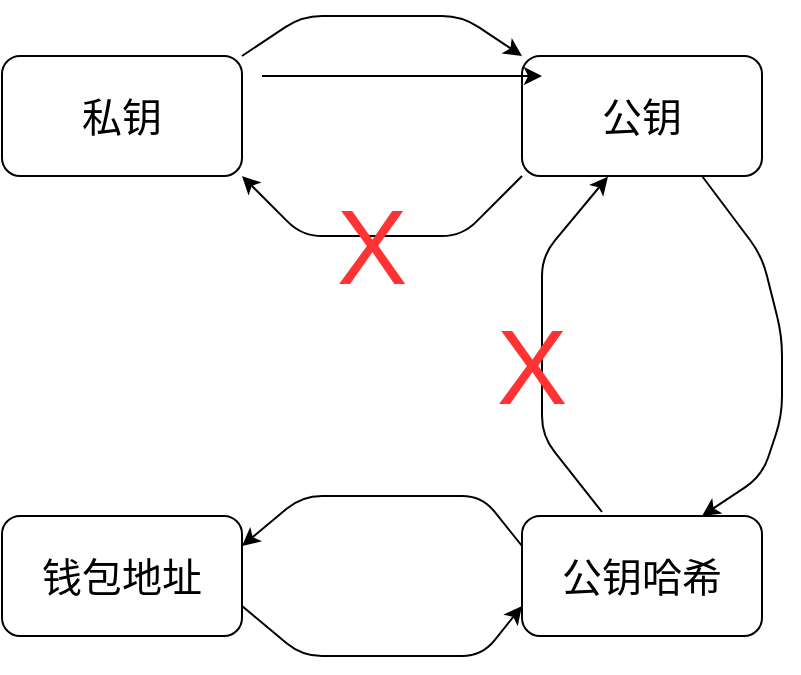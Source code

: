 <mxfile version="14.7.2" type="github">
  <diagram id="Hm75Wf_mY0Sbot1JLoVO" name="Page-1">
    <mxGraphModel dx="1727" dy="958" grid="1" gridSize="10" guides="1" tooltips="1" connect="1" arrows="1" fold="1" page="1" pageScale="1" pageWidth="827" pageHeight="1169" math="0" shadow="0">
      <root>
        <mxCell id="0" />
        <mxCell id="1" parent="0" />
        <mxCell id="cGmfxF0v6nC3M_JBbvAq-1" value="&lt;font style=&quot;font-size: 20px&quot;&gt;私钥&lt;/font&gt;" style="rounded=1;whiteSpace=wrap;html=1;" vertex="1" parent="1">
          <mxGeometry x="140" y="180" width="120" height="60" as="geometry" />
        </mxCell>
        <mxCell id="cGmfxF0v6nC3M_JBbvAq-5" value="" style="endArrow=classic;html=1;exitX=1;exitY=0;exitDx=0;exitDy=0;entryX=0;entryY=0;entryDx=0;entryDy=0;" edge="1" parent="1" source="cGmfxF0v6nC3M_JBbvAq-1" target="cGmfxF0v6nC3M_JBbvAq-6">
          <mxGeometry width="50" height="50" relative="1" as="geometry">
            <mxPoint x="310" y="260" as="sourcePoint" />
            <mxPoint x="400" y="190" as="targetPoint" />
            <Array as="points">
              <mxPoint x="290" y="160" />
              <mxPoint x="330" y="160" />
              <mxPoint x="370" y="160" />
            </Array>
          </mxGeometry>
        </mxCell>
        <mxCell id="cGmfxF0v6nC3M_JBbvAq-6" value="&lt;font style=&quot;font-size: 20px&quot;&gt;公钥&lt;/font&gt;" style="rounded=1;whiteSpace=wrap;html=1;" vertex="1" parent="1">
          <mxGeometry x="400" y="180" width="120" height="60" as="geometry" />
        </mxCell>
        <mxCell id="cGmfxF0v6nC3M_JBbvAq-8" value="" style="endArrow=classic;html=1;exitX=0;exitY=1;exitDx=0;exitDy=0;entryX=1;entryY=1;entryDx=0;entryDy=0;" edge="1" parent="1" source="cGmfxF0v6nC3M_JBbvAq-6" target="cGmfxF0v6nC3M_JBbvAq-1">
          <mxGeometry width="50" height="50" relative="1" as="geometry">
            <mxPoint x="310" y="260" as="sourcePoint" />
            <mxPoint x="360" y="210" as="targetPoint" />
            <Array as="points">
              <mxPoint x="370" y="270" />
              <mxPoint x="330" y="270" />
              <mxPoint x="290" y="270" />
            </Array>
          </mxGeometry>
        </mxCell>
        <mxCell id="cGmfxF0v6nC3M_JBbvAq-9" value="&lt;font style=&quot;font-size: 53px&quot; color=&quot;#ff3333&quot;&gt;X&lt;/font&gt;" style="text;html=1;strokeColor=none;fillColor=none;align=center;verticalAlign=middle;whiteSpace=wrap;rounded=0;" vertex="1" parent="1">
          <mxGeometry x="270" y="230" width="110" height="90" as="geometry" />
        </mxCell>
        <mxCell id="cGmfxF0v6nC3M_JBbvAq-15" value="&lt;span style=&quot;font-size: 20px&quot;&gt;公钥哈希&lt;/span&gt;" style="rounded=1;whiteSpace=wrap;html=1;" vertex="1" parent="1">
          <mxGeometry x="400" y="410" width="120" height="60" as="geometry" />
        </mxCell>
        <mxCell id="cGmfxF0v6nC3M_JBbvAq-16" value="" style="endArrow=classic;html=1;exitX=0.75;exitY=1;exitDx=0;exitDy=0;entryX=0.75;entryY=0;entryDx=0;entryDy=0;" edge="1" parent="1" source="cGmfxF0v6nC3M_JBbvAq-6" target="cGmfxF0v6nC3M_JBbvAq-15">
          <mxGeometry width="50" height="50" relative="1" as="geometry">
            <mxPoint x="520" y="340" as="sourcePoint" />
            <mxPoint x="570" y="290" as="targetPoint" />
            <Array as="points">
              <mxPoint x="520" y="280" />
              <mxPoint x="530" y="320" />
              <mxPoint x="530" y="360" />
              <mxPoint x="520" y="390" />
            </Array>
          </mxGeometry>
        </mxCell>
        <mxCell id="cGmfxF0v6nC3M_JBbvAq-17" value="" style="endArrow=classic;html=1;entryX=0.358;entryY=1.006;entryDx=0;entryDy=0;entryPerimeter=0;" edge="1" parent="1" target="cGmfxF0v6nC3M_JBbvAq-6">
          <mxGeometry width="50" height="50" relative="1" as="geometry">
            <mxPoint x="440" y="408" as="sourcePoint" />
            <mxPoint x="410" y="240" as="targetPoint" />
            <Array as="points">
              <mxPoint x="410" y="370" />
              <mxPoint x="410" y="280" />
            </Array>
          </mxGeometry>
        </mxCell>
        <mxCell id="cGmfxF0v6nC3M_JBbvAq-19" value="&lt;font style=&quot;font-size: 53px&quot; color=&quot;#ff3333&quot;&gt;X&lt;/font&gt;" style="text;html=1;strokeColor=none;fillColor=none;align=center;verticalAlign=middle;whiteSpace=wrap;rounded=0;" vertex="1" parent="1">
          <mxGeometry x="350" y="290" width="110" height="90" as="geometry" />
        </mxCell>
        <mxCell id="cGmfxF0v6nC3M_JBbvAq-21" value="" style="endArrow=classic;html=1;exitX=1;exitY=0;exitDx=0;exitDy=0;entryX=0;entryY=0;entryDx=0;entryDy=0;" edge="1" parent="1">
          <mxGeometry width="50" height="50" relative="1" as="geometry">
            <mxPoint x="270" y="190" as="sourcePoint" />
            <mxPoint x="410" y="190" as="targetPoint" />
          </mxGeometry>
        </mxCell>
        <mxCell id="cGmfxF0v6nC3M_JBbvAq-39" value="&lt;span style=&quot;font-size: 20px&quot;&gt;钱包地址&lt;/span&gt;" style="rounded=1;whiteSpace=wrap;html=1;" vertex="1" parent="1">
          <mxGeometry x="140" y="410" width="120" height="60" as="geometry" />
        </mxCell>
        <mxCell id="cGmfxF0v6nC3M_JBbvAq-42" value="" style="endArrow=classic;html=1;exitX=1;exitY=0.75;exitDx=0;exitDy=0;entryX=0;entryY=0.75;entryDx=0;entryDy=0;" edge="1" parent="1" source="cGmfxF0v6nC3M_JBbvAq-39" target="cGmfxF0v6nC3M_JBbvAq-15">
          <mxGeometry width="50" height="50" relative="1" as="geometry">
            <mxPoint x="310" y="500" as="sourcePoint" />
            <mxPoint x="360" y="450" as="targetPoint" />
            <Array as="points">
              <mxPoint x="290" y="480" />
              <mxPoint x="330" y="480" />
              <mxPoint x="380" y="480" />
            </Array>
          </mxGeometry>
        </mxCell>
        <mxCell id="cGmfxF0v6nC3M_JBbvAq-43" value="" style="endArrow=classic;html=1;entryX=1;entryY=0.25;entryDx=0;entryDy=0;exitX=0;exitY=0.25;exitDx=0;exitDy=0;" edge="1" parent="1" source="cGmfxF0v6nC3M_JBbvAq-15" target="cGmfxF0v6nC3M_JBbvAq-39">
          <mxGeometry width="50" height="50" relative="1" as="geometry">
            <mxPoint x="480" y="600" as="sourcePoint" />
            <mxPoint x="360" y="425" as="targetPoint" />
            <Array as="points">
              <mxPoint x="380" y="400" />
              <mxPoint x="330" y="400" />
              <mxPoint x="290" y="400" />
            </Array>
          </mxGeometry>
        </mxCell>
      </root>
    </mxGraphModel>
  </diagram>
</mxfile>
